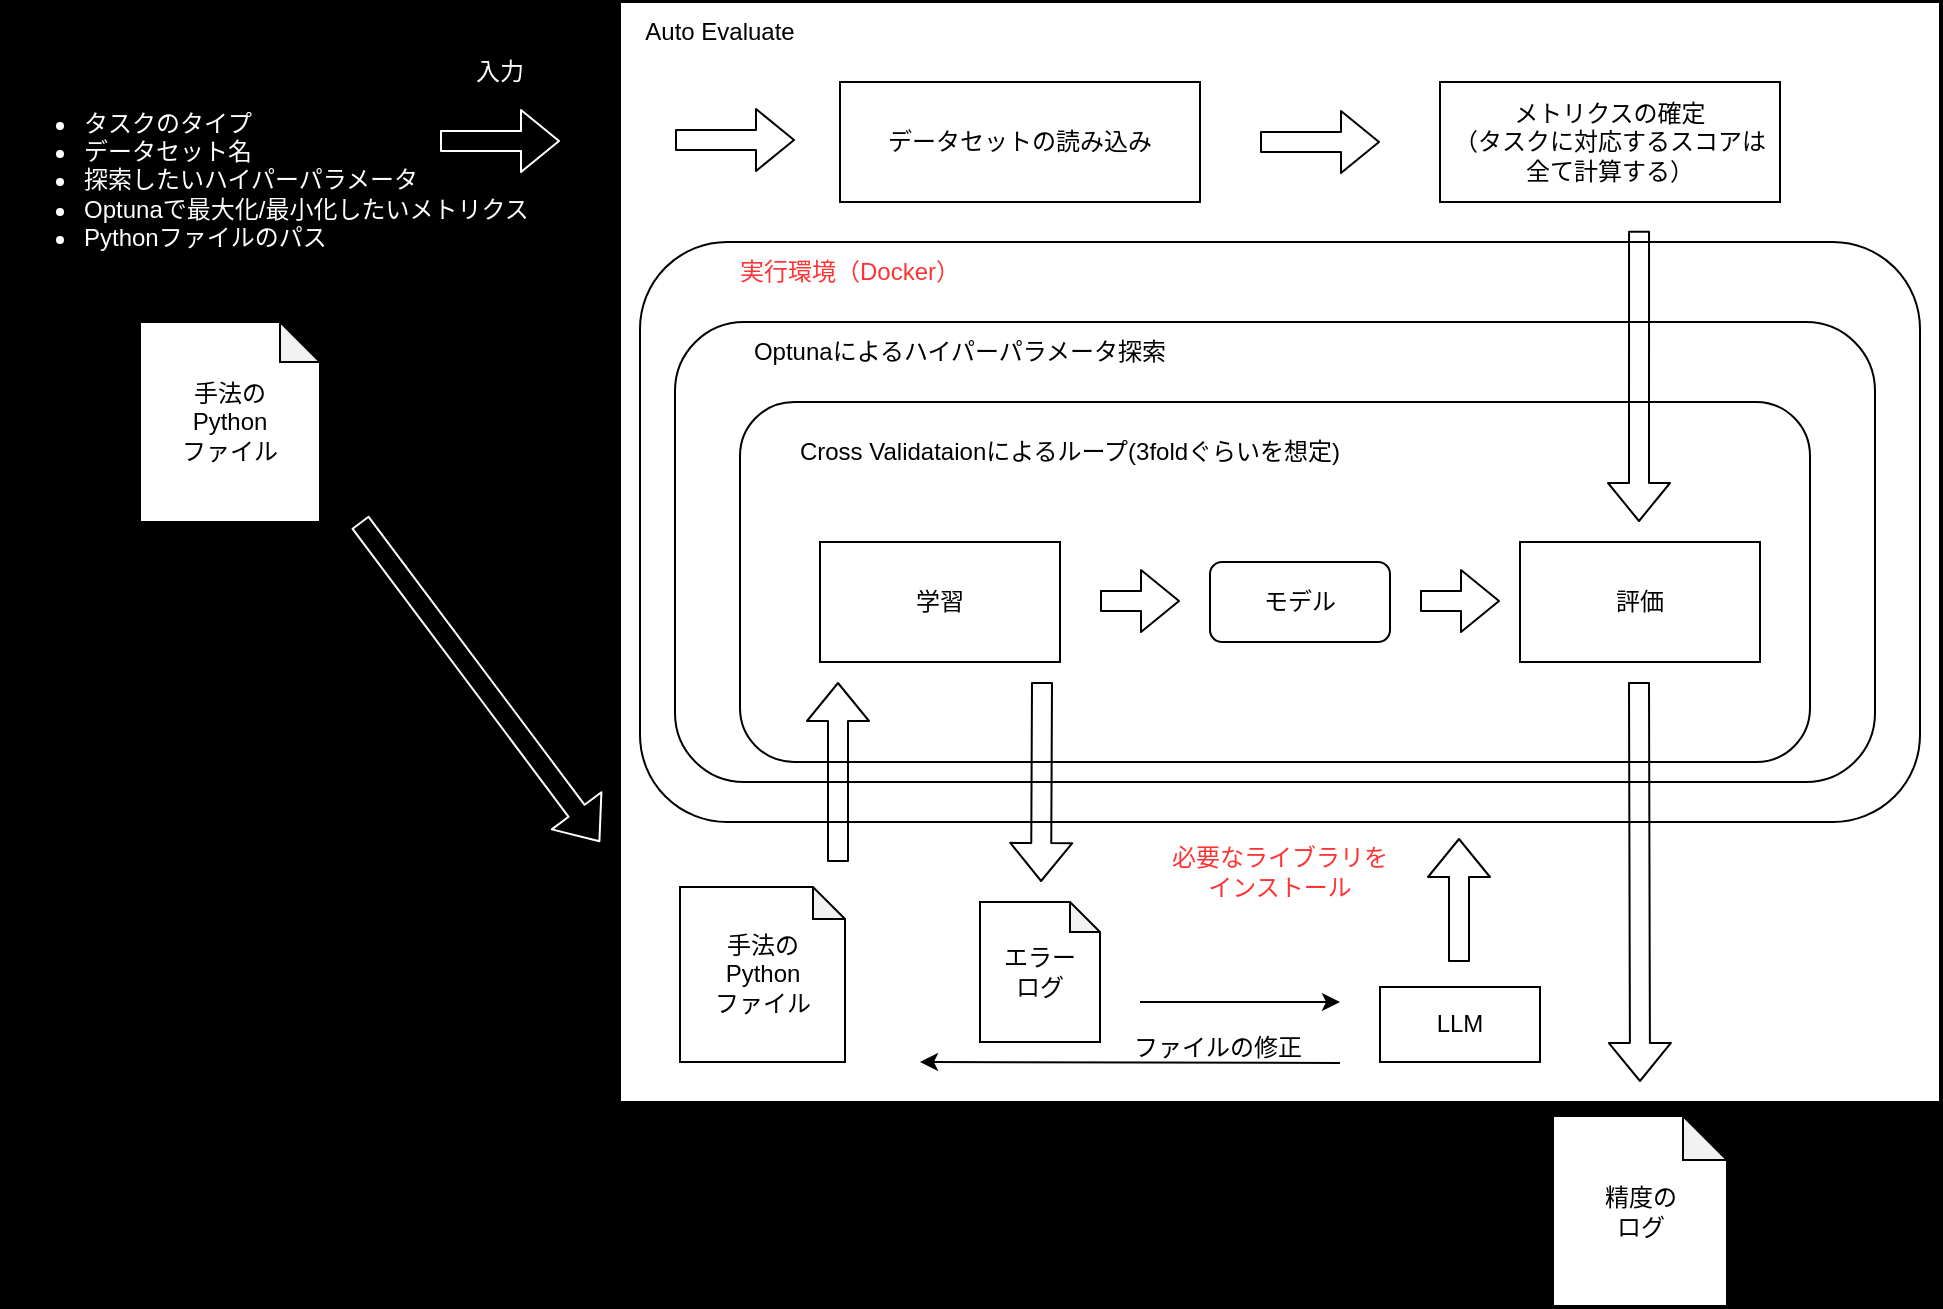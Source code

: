 <mxfile>
    <diagram id="9aL8Li8Np5pivJQNght9" name="architecture">
        <mxGraphModel dx="1210" dy="2064" grid="1" gridSize="10" guides="1" tooltips="1" connect="1" arrows="1" fold="1" page="1" pageScale="1" pageWidth="827" pageHeight="1169" background="#000000" math="0" shadow="0">
            <root>
                <mxCell id="0"/>
                <mxCell id="1" parent="0"/>
                <mxCell id="3" value="" style="rounded=0;whiteSpace=wrap;html=1;" parent="1" vertex="1">
                    <mxGeometry x="290" y="-20" width="660" height="550" as="geometry"/>
                </mxCell>
                <mxCell id="34" value="" style="rounded=1;whiteSpace=wrap;html=1;" parent="1" vertex="1">
                    <mxGeometry x="300" y="100" width="640" height="290" as="geometry"/>
                </mxCell>
                <mxCell id="15" value="" style="rounded=1;whiteSpace=wrap;html=1;" parent="1" vertex="1">
                    <mxGeometry x="317.5" y="140" width="600" height="230" as="geometry"/>
                </mxCell>
                <mxCell id="14" value="" style="rounded=1;whiteSpace=wrap;html=1;" parent="1" vertex="1">
                    <mxGeometry x="350" y="180" width="535" height="180" as="geometry"/>
                </mxCell>
                <mxCell id="2" value="手法の&lt;br&gt;Python&lt;br&gt;ファイル" style="shape=note;whiteSpace=wrap;html=1;backgroundOutline=1;darkOpacity=0.05;size=20;" parent="1" vertex="1">
                    <mxGeometry x="50" y="140" width="90" height="100" as="geometry"/>
                </mxCell>
                <mxCell id="4" value="&lt;ul&gt;&lt;li&gt;タスクのタイプ&lt;/li&gt;&lt;li&gt;データセット名&lt;/li&gt;&lt;li&gt;探索したいハイパーパラメータ&lt;/li&gt;&lt;li&gt;Optunaで最大化/最小化したいメトリクス&lt;/li&gt;&lt;li&gt;Pythonファイルのパス&lt;/li&gt;&lt;/ul&gt;" style="text;html=1;strokeColor=none;fillColor=none;align=left;verticalAlign=middle;whiteSpace=wrap;rounded=0;fontColor=#FFFFFF;" parent="1" vertex="1">
                    <mxGeometry x="-20" width="270" height="137.5" as="geometry"/>
                </mxCell>
                <mxCell id="7" value="" style="shape=flexArrow;endArrow=classic;html=1;strokeColor=#FFFFFF;" parent="1" edge="1">
                    <mxGeometry width="50" height="50" relative="1" as="geometry">
                        <mxPoint x="160" y="240" as="sourcePoint"/>
                        <mxPoint x="280" y="400" as="targetPoint"/>
                    </mxGeometry>
                </mxCell>
                <mxCell id="9" value="入力" style="text;html=1;strokeColor=none;fillColor=none;align=center;verticalAlign=middle;whiteSpace=wrap;rounded=0;fontColor=#FFFFFF;" parent="1" vertex="1">
                    <mxGeometry x="200" width="60" height="30" as="geometry"/>
                </mxCell>
                <mxCell id="11" value="学習" style="rounded=0;whiteSpace=wrap;html=1;" parent="1" vertex="1">
                    <mxGeometry x="390" y="250" width="120" height="60" as="geometry"/>
                </mxCell>
                <mxCell id="13" value="評価" style="rounded=0;whiteSpace=wrap;html=1;" parent="1" vertex="1">
                    <mxGeometry x="740" y="250" width="120" height="60" as="geometry"/>
                </mxCell>
                <mxCell id="16" value="Auto Evaluate" style="text;html=1;strokeColor=none;fillColor=none;align=center;verticalAlign=middle;whiteSpace=wrap;rounded=0;" parent="1" vertex="1">
                    <mxGeometry x="290" y="-20" width="100" height="30" as="geometry"/>
                </mxCell>
                <mxCell id="17" value="Optunaによるハイパーパラメータ探索" style="text;html=1;strokeColor=none;fillColor=none;align=center;verticalAlign=middle;whiteSpace=wrap;rounded=0;" parent="1" vertex="1">
                    <mxGeometry x="335" y="140" width="250" height="30" as="geometry"/>
                </mxCell>
                <mxCell id="18" value="Cross Validataionによるループ(3foldぐらいを想定)" style="text;html=1;strokeColor=none;fillColor=none;align=center;verticalAlign=middle;whiteSpace=wrap;rounded=0;" parent="1" vertex="1">
                    <mxGeometry x="360" y="190" width="310" height="30" as="geometry"/>
                </mxCell>
                <mxCell id="19" value="" style="shape=flexArrow;endArrow=classic;html=1;" parent="1" edge="1">
                    <mxGeometry width="50" height="50" relative="1" as="geometry">
                        <mxPoint x="799.5" y="320" as="sourcePoint"/>
                        <mxPoint x="800" y="520" as="targetPoint"/>
                    </mxGeometry>
                </mxCell>
                <mxCell id="20" value="データセットの読み込み" style="rounded=0;whiteSpace=wrap;html=1;" parent="1" vertex="1">
                    <mxGeometry x="400" y="20" width="180" height="60" as="geometry"/>
                </mxCell>
                <mxCell id="21" value="" style="shape=flexArrow;endArrow=classic;html=1;" parent="1" edge="1">
                    <mxGeometry width="50" height="50" relative="1" as="geometry">
                        <mxPoint x="317.5" y="49" as="sourcePoint"/>
                        <mxPoint x="377.5" y="49" as="targetPoint"/>
                    </mxGeometry>
                </mxCell>
                <mxCell id="22" value="" style="shape=flexArrow;endArrow=classic;html=1;" parent="1" edge="1">
                    <mxGeometry width="50" height="50" relative="1" as="geometry">
                        <mxPoint x="610" y="50" as="sourcePoint"/>
                        <mxPoint x="670" y="50" as="targetPoint"/>
                    </mxGeometry>
                </mxCell>
                <mxCell id="24" value="メトリクスの確定&lt;br&gt;（タスクに対応するスコアは&lt;br&gt;全て計算する）" style="rounded=0;whiteSpace=wrap;html=1;" parent="1" vertex="1">
                    <mxGeometry x="700" y="20" width="170" height="60" as="geometry"/>
                </mxCell>
                <mxCell id="25" value="" style="shape=flexArrow;endArrow=classic;html=1;exitX=0.772;exitY=0.208;exitDx=0;exitDy=0;exitPerimeter=0;" parent="1" source="3" edge="1">
                    <mxGeometry width="50" height="50" relative="1" as="geometry">
                        <mxPoint x="800" y="120" as="sourcePoint"/>
                        <mxPoint x="799.5" y="240" as="targetPoint"/>
                    </mxGeometry>
                </mxCell>
                <mxCell id="26" value="手法の&lt;br&gt;Python&lt;br&gt;ファイル" style="shape=note;whiteSpace=wrap;html=1;backgroundOutline=1;darkOpacity=0.05;size=16;" parent="1" vertex="1">
                    <mxGeometry x="320" y="422.5" width="82.5" height="87.5" as="geometry"/>
                </mxCell>
                <mxCell id="27" value="" style="shape=flexArrow;endArrow=classic;html=1;" parent="1" edge="1">
                    <mxGeometry width="50" height="50" relative="1" as="geometry">
                        <mxPoint x="399" y="410" as="sourcePoint"/>
                        <mxPoint x="399" y="320" as="targetPoint"/>
                    </mxGeometry>
                </mxCell>
                <mxCell id="30" value="精度の&lt;br&gt;ログ" style="shape=note;whiteSpace=wrap;html=1;backgroundOutline=1;darkOpacity=0.05;size=22;" parent="1" vertex="1">
                    <mxGeometry x="756.5" y="537" width="87" height="95" as="geometry"/>
                </mxCell>
                <mxCell id="31" value="" style="shape=flexArrow;endArrow=classic;html=1;entryX=0.319;entryY=0.8;entryDx=0;entryDy=0;entryPerimeter=0;" parent="1" target="3" edge="1">
                    <mxGeometry width="50" height="50" relative="1" as="geometry">
                        <mxPoint x="501" y="320" as="sourcePoint"/>
                        <mxPoint x="500.5" y="400" as="targetPoint"/>
                    </mxGeometry>
                </mxCell>
                <mxCell id="32" value="エラー&lt;br&gt;ログ" style="shape=note;whiteSpace=wrap;html=1;backgroundOutline=1;darkOpacity=0.05;size=15;" parent="1" vertex="1">
                    <mxGeometry x="470" y="430" width="60" height="70" as="geometry"/>
                </mxCell>
                <mxCell id="35" value="実行環境（Docker）" style="text;html=1;align=center;verticalAlign=middle;whiteSpace=wrap;rounded=0;fontColor=#FF3333;" parent="1" vertex="1">
                    <mxGeometry x="320" y="100" width="170" height="30" as="geometry"/>
                </mxCell>
                <mxCell id="36" value="" style="endArrow=classic;html=1;" parent="1" edge="1">
                    <mxGeometry width="50" height="50" relative="1" as="geometry">
                        <mxPoint x="650" y="510.5" as="sourcePoint"/>
                        <mxPoint x="440" y="510" as="targetPoint"/>
                    </mxGeometry>
                </mxCell>
                <mxCell id="37" value="" style="shape=flexArrow;endArrow=classic;html=1;" parent="1" edge="1">
                    <mxGeometry width="50" height="50" relative="1" as="geometry">
                        <mxPoint x="709.5" y="460" as="sourcePoint"/>
                        <mxPoint x="709.5" y="398" as="targetPoint"/>
                    </mxGeometry>
                </mxCell>
                <mxCell id="38" value="必要なライブラリを&lt;br&gt;インストール" style="text;html=1;strokeColor=none;fillColor=none;align=center;verticalAlign=middle;whiteSpace=wrap;rounded=0;fontColor=#FF3333;" parent="1" vertex="1">
                    <mxGeometry x="545" y="400" width="150" height="30" as="geometry"/>
                </mxCell>
                <mxCell id="40" value="" style="shape=flexArrow;endArrow=classic;html=1;" parent="1" edge="1">
                    <mxGeometry width="50" height="50" relative="1" as="geometry">
                        <mxPoint x="530" y="279.5" as="sourcePoint"/>
                        <mxPoint x="570" y="279.5" as="targetPoint"/>
                    </mxGeometry>
                </mxCell>
                <mxCell id="41" value="" style="shape=flexArrow;endArrow=classic;html=1;" parent="1" edge="1">
                    <mxGeometry width="50" height="50" relative="1" as="geometry">
                        <mxPoint x="690" y="279.5" as="sourcePoint"/>
                        <mxPoint x="730" y="279.5" as="targetPoint"/>
                    </mxGeometry>
                </mxCell>
                <mxCell id="43" value="モデル" style="rounded=1;whiteSpace=wrap;html=1;" parent="1" vertex="1">
                    <mxGeometry x="585" y="260" width="90" height="40" as="geometry"/>
                </mxCell>
                <mxCell id="44" value="" style="shape=flexArrow;endArrow=classic;html=1;fontColor=#000000;strokeColor=#FFFFFF;" parent="1" edge="1">
                    <mxGeometry width="50" height="50" relative="1" as="geometry">
                        <mxPoint x="200" y="49.5" as="sourcePoint"/>
                        <mxPoint x="260" y="49.5" as="targetPoint"/>
                    </mxGeometry>
                </mxCell>
                <mxCell id="45" value="" style="endArrow=classic;html=1;" parent="1" edge="1">
                    <mxGeometry width="50" height="50" relative="1" as="geometry">
                        <mxPoint x="550" y="480" as="sourcePoint"/>
                        <mxPoint x="650" y="480" as="targetPoint"/>
                    </mxGeometry>
                </mxCell>
                <mxCell id="46" value="LLM" style="rounded=0;whiteSpace=wrap;html=1;" parent="1" vertex="1">
                    <mxGeometry x="670" y="472.5" width="80" height="37.5" as="geometry"/>
                </mxCell>
                <mxCell id="48" value="&lt;div&gt;ファイルの修正&lt;/div&gt;" style="text;html=1;strokeColor=none;fillColor=none;align=left;verticalAlign=middle;whiteSpace=wrap;rounded=0;" parent="1" vertex="1">
                    <mxGeometry x="545" y="487.5" width="110" height="30" as="geometry"/>
                </mxCell>
            </root>
        </mxGraphModel>
    </diagram>
    <diagram id="oeTvCCzbUxOvCz5Fj_Qh" name="ページ2">
        <mxGraphModel dx="1003" dy="895" grid="1" gridSize="10" guides="1" tooltips="1" connect="1" arrows="1" fold="1" page="1" pageScale="1" pageWidth="827" pageHeight="1169" math="0" shadow="0">
            <root>
                <mxCell id="0"/>
                <mxCell id="1" parent="0"/>
            </root>
        </mxGraphModel>
    </diagram>
</mxfile>
